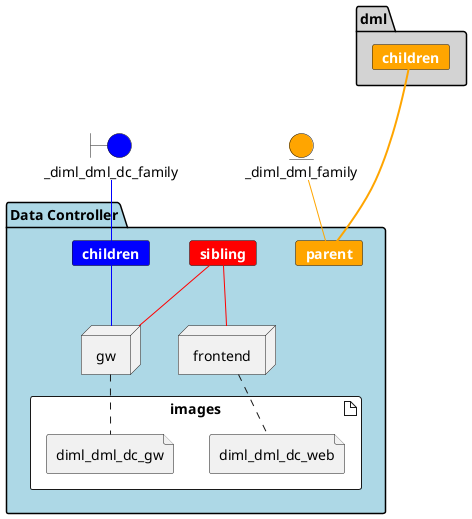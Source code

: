 @startuml


boundary _diml_dml_dc_family #blue


entity _diml_dml_family #orange


package  "Data Controller"  #lightblue {
    card children #blue [
        <b><color:white>children</color></b>
    ]
    
    _diml_dml_dc_family -[#blue]- children
    
    
    card sibling #red [
        <b><color:white>sibling</color></b>
    ]
    
    
    card parent #orange [
        <b><color:white>parent</color></b>
    ]
    
    
    _diml_dml_family -[#orange]- parent
    
    artifact images #ffffff {
        
        file diml_dml_dc_web
        
        file diml_dml_dc_gw
        
    }

    node frontend
    frontend .. diml_dml_dc_web
    
        sibling -[#red]- frontend
    

    node gw
    gw .. diml_dml_dc_gw
    
        children -[#blue]- gw
    
        sibling -[#red]- gw
    




    
}




package dml #lightgray {
    card dmlchildren #orange [
        <b><color:white>children</color></b>
    ]
    dmlchildren ==[#orange]= parent
}


@enduml
